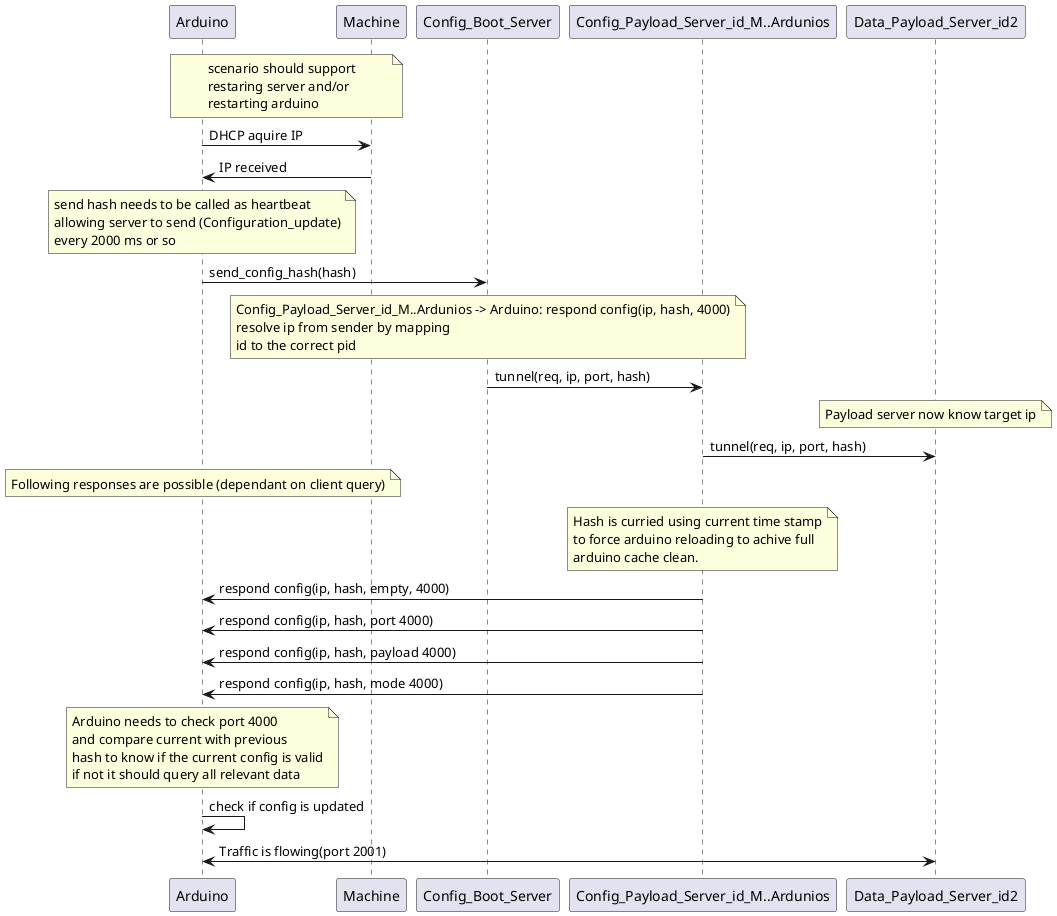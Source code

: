 @startuml
note over Arduino, Machine
scenario should support
restaring server and/or
restarting arduino
end note
Arduino -> Machine: DHCP aquire IP
Machine -> Arduino: IP received
note over Arduino
send hash needs to be called as heartbeat
allowing server to send (Configuration_update)
every 2000 ms or so
end note

Arduino -> Config_Boot_Server: send_config_hash(hash)
note over Config_Boot_Server
Config_Payload_Server_id_M..Ardunios -> Arduino: respond config(ip, hash, 4000)
resolve ip from sender by mapping
id to the correct pid
end note
Config_Boot_Server -> Config_Payload_Server_id_M..Ardunios: tunnel(req, ip, port, hash)
note over Data_Payload_Server_id2
Payload server now know target ip
end note
Config_Payload_Server_id_M..Ardunios -> Data_Payload_Server_id2: tunnel(req, ip, port, hash)
note over Arduino
Following responses are possible (dependant on client query)
end note
note over Config_Payload_Server_id_M..Ardunios
Hash is curried using current time stamp
to force arduino reloading to achive full
arduino cache clean.
end note
Config_Payload_Server_id_M..Ardunios -> Arduino: respond config(ip, hash, empty, 4000)
Config_Payload_Server_id_M..Ardunios -> Arduino: respond config(ip, hash, port 4000)
Config_Payload_Server_id_M..Ardunios -> Arduino: respond config(ip, hash, payload 4000)
Config_Payload_Server_id_M..Ardunios -> Arduino: respond config(ip, hash, mode 4000)
note over Arduino
Arduino needs to check port 4000
and compare current with previous
hash to know if the current config is valid
if not it should query all relevant data
end note
Arduino -> Arduino: check if config is updated
Data_Payload_Server_id2 <-> Arduino: Traffic is flowing(port 2001)
@enduml
